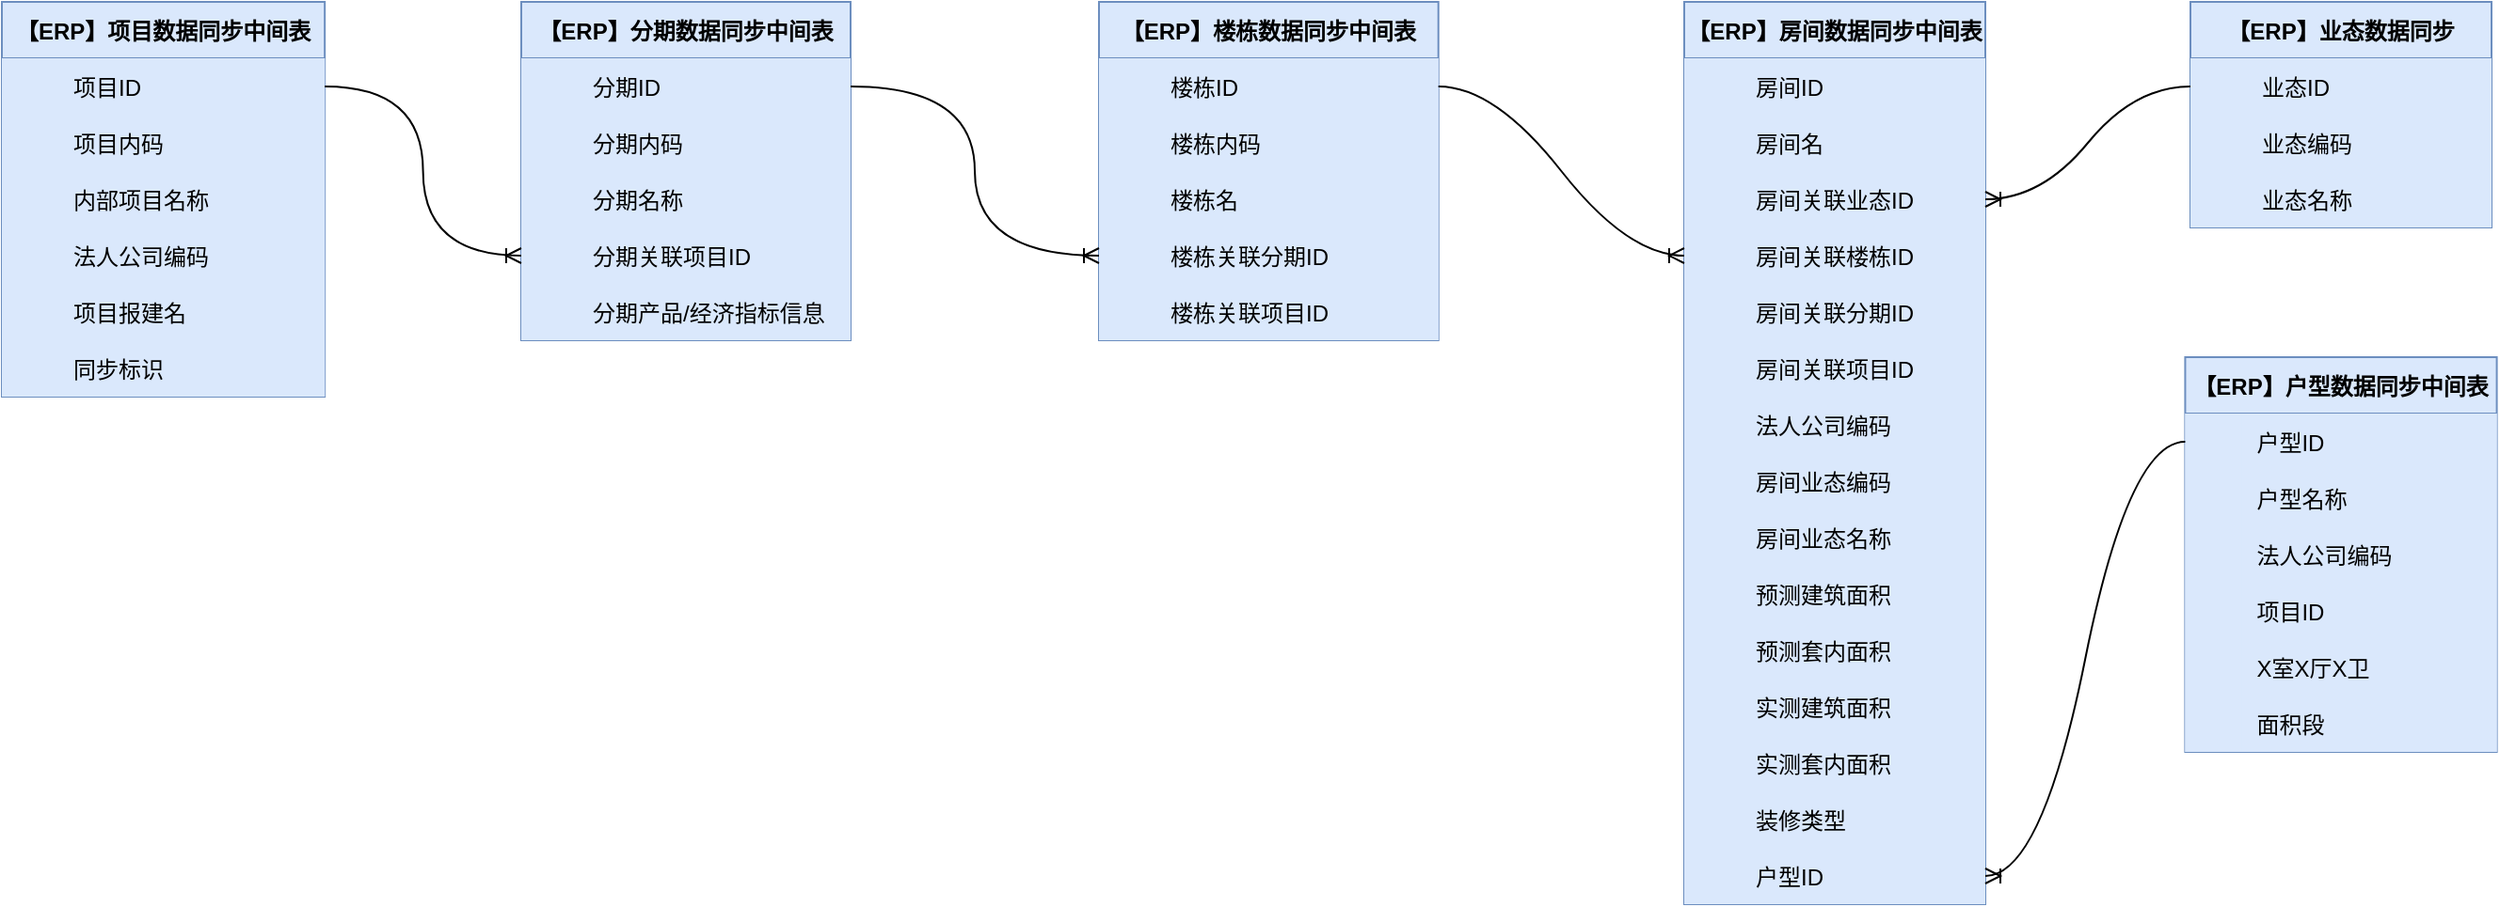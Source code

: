 <mxfile version="24.7.6">
  <diagram name="第 1 页" id="OdQdPhHy2Hf_hRAgfHRp">
    <mxGraphModel dx="1323" dy="300" grid="0" gridSize="10" guides="1" tooltips="1" connect="1" arrows="1" fold="1" page="0" pageScale="1" pageWidth="827" pageHeight="1169" math="0" shadow="0">
      <root>
        <mxCell id="0" />
        <mxCell id="1" parent="0" />
        <mxCell id="aesqJSntFiqOSr08x3zS-127" value="【ERP】业态数据同步" style="shape=table;startSize=30;container=1;collapsible=1;childLayout=tableLayout;fixedRows=1;rowLines=0;fontStyle=1;align=center;resizeLast=1;fillColor=#dae8fc;strokeColor=#6c8ebf;" vertex="1" parent="1">
          <mxGeometry x="1822" y="516" width="160" height="120" as="geometry" />
        </mxCell>
        <mxCell id="aesqJSntFiqOSr08x3zS-128" value="" style="shape=tableRow;horizontal=0;startSize=0;swimlaneHead=0;swimlaneBody=0;fillColor=#dae8fc;collapsible=0;dropTarget=0;points=[[0,0.5],[1,0.5]];portConstraint=eastwest;strokeColor=#6c8ebf;top=0;left=0;right=0;bottom=0;" vertex="1" parent="aesqJSntFiqOSr08x3zS-127">
          <mxGeometry y="30" width="160" height="30" as="geometry" />
        </mxCell>
        <mxCell id="aesqJSntFiqOSr08x3zS-129" value="" style="shape=partialRectangle;overflow=hidden;connectable=0;fillColor=#dae8fc;strokeColor=#6c8ebf;top=0;left=0;bottom=0;right=0;" vertex="1" parent="aesqJSntFiqOSr08x3zS-128">
          <mxGeometry width="30" height="30" as="geometry">
            <mxRectangle width="30" height="30" as="alternateBounds" />
          </mxGeometry>
        </mxCell>
        <mxCell id="aesqJSntFiqOSr08x3zS-130" value="业态ID" style="shape=partialRectangle;overflow=hidden;connectable=0;fillColor=#dae8fc;align=left;strokeColor=#6c8ebf;top=0;left=0;bottom=0;right=0;spacingLeft=6;" vertex="1" parent="aesqJSntFiqOSr08x3zS-128">
          <mxGeometry x="30" width="130" height="30" as="geometry">
            <mxRectangle width="130" height="30" as="alternateBounds" />
          </mxGeometry>
        </mxCell>
        <mxCell id="aesqJSntFiqOSr08x3zS-131" value="" style="shape=tableRow;horizontal=0;startSize=0;swimlaneHead=0;swimlaneBody=0;fillColor=#dae8fc;collapsible=0;dropTarget=0;points=[[0,0.5],[1,0.5]];portConstraint=eastwest;strokeColor=#6c8ebf;top=0;left=0;right=0;bottom=0;" vertex="1" parent="aesqJSntFiqOSr08x3zS-127">
          <mxGeometry y="60" width="160" height="30" as="geometry" />
        </mxCell>
        <mxCell id="aesqJSntFiqOSr08x3zS-132" value="" style="shape=partialRectangle;overflow=hidden;connectable=0;fillColor=#dae8fc;strokeColor=#6c8ebf;top=0;left=0;bottom=0;right=0;" vertex="1" parent="aesqJSntFiqOSr08x3zS-131">
          <mxGeometry width="30" height="30" as="geometry">
            <mxRectangle width="30" height="30" as="alternateBounds" />
          </mxGeometry>
        </mxCell>
        <mxCell id="aesqJSntFiqOSr08x3zS-133" value="业态编码" style="shape=partialRectangle;overflow=hidden;connectable=0;fillColor=#dae8fc;align=left;strokeColor=#6c8ebf;top=0;left=0;bottom=0;right=0;spacingLeft=6;" vertex="1" parent="aesqJSntFiqOSr08x3zS-131">
          <mxGeometry x="30" width="130" height="30" as="geometry">
            <mxRectangle width="130" height="30" as="alternateBounds" />
          </mxGeometry>
        </mxCell>
        <mxCell id="aesqJSntFiqOSr08x3zS-134" value="" style="shape=tableRow;horizontal=0;startSize=0;swimlaneHead=0;swimlaneBody=0;fillColor=#dae8fc;collapsible=0;dropTarget=0;points=[[0,0.5],[1,0.5]];portConstraint=eastwest;strokeColor=#6c8ebf;top=0;left=0;right=0;bottom=0;" vertex="1" parent="aesqJSntFiqOSr08x3zS-127">
          <mxGeometry y="90" width="160" height="30" as="geometry" />
        </mxCell>
        <mxCell id="aesqJSntFiqOSr08x3zS-135" value="" style="shape=partialRectangle;overflow=hidden;connectable=0;fillColor=#dae8fc;strokeColor=#6c8ebf;top=0;left=0;bottom=0;right=0;" vertex="1" parent="aesqJSntFiqOSr08x3zS-134">
          <mxGeometry width="30" height="30" as="geometry">
            <mxRectangle width="30" height="30" as="alternateBounds" />
          </mxGeometry>
        </mxCell>
        <mxCell id="aesqJSntFiqOSr08x3zS-136" value="业态名称" style="shape=partialRectangle;overflow=hidden;connectable=0;fillColor=#dae8fc;align=left;strokeColor=#6c8ebf;top=0;left=0;bottom=0;right=0;spacingLeft=6;" vertex="1" parent="aesqJSntFiqOSr08x3zS-134">
          <mxGeometry x="30" width="130" height="30" as="geometry">
            <mxRectangle width="130" height="30" as="alternateBounds" />
          </mxGeometry>
        </mxCell>
        <mxCell id="aesqJSntFiqOSr08x3zS-137" value="【ERP】户型数据同步中间表" style="shape=table;startSize=30;container=1;collapsible=1;childLayout=tableLayout;fixedRows=1;rowLines=0;fontStyle=1;align=center;resizeLast=1;fillColor=#dae8fc;strokeColor=#6c8ebf;" vertex="1" parent="1">
          <mxGeometry x="1819.21" y="705" width="165.583" height="210" as="geometry" />
        </mxCell>
        <mxCell id="aesqJSntFiqOSr08x3zS-138" value="" style="shape=tableRow;horizontal=0;startSize=0;swimlaneHead=0;swimlaneBody=0;fillColor=#dae8fc;collapsible=0;dropTarget=0;points=[[0,0.5],[1,0.5]];portConstraint=eastwest;strokeColor=#6c8ebf;top=0;left=0;right=0;bottom=0;" vertex="1" parent="aesqJSntFiqOSr08x3zS-137">
          <mxGeometry y="30" width="165.583" height="30" as="geometry" />
        </mxCell>
        <mxCell id="aesqJSntFiqOSr08x3zS-139" value="" style="shape=partialRectangle;overflow=hidden;connectable=0;fillColor=#dae8fc;strokeColor=#6c8ebf;top=0;left=0;bottom=0;right=0;" vertex="1" parent="aesqJSntFiqOSr08x3zS-138">
          <mxGeometry width="30" height="30" as="geometry">
            <mxRectangle width="30" height="30" as="alternateBounds" />
          </mxGeometry>
        </mxCell>
        <mxCell id="aesqJSntFiqOSr08x3zS-140" value="户型ID" style="shape=partialRectangle;overflow=hidden;connectable=0;fillColor=#dae8fc;align=left;strokeColor=#6c8ebf;top=0;left=0;bottom=0;right=0;spacingLeft=6;" vertex="1" parent="aesqJSntFiqOSr08x3zS-138">
          <mxGeometry x="30" width="135.583" height="30" as="geometry">
            <mxRectangle width="135.583" height="30" as="alternateBounds" />
          </mxGeometry>
        </mxCell>
        <mxCell id="aesqJSntFiqOSr08x3zS-141" value="" style="shape=tableRow;horizontal=0;startSize=0;swimlaneHead=0;swimlaneBody=0;fillColor=#dae8fc;collapsible=0;dropTarget=0;points=[[0,0.5],[1,0.5]];portConstraint=eastwest;strokeColor=#6c8ebf;top=0;left=0;right=0;bottom=0;" vertex="1" parent="aesqJSntFiqOSr08x3zS-137">
          <mxGeometry y="60" width="165.583" height="30" as="geometry" />
        </mxCell>
        <mxCell id="aesqJSntFiqOSr08x3zS-142" value="" style="shape=partialRectangle;overflow=hidden;connectable=0;fillColor=#dae8fc;strokeColor=#6c8ebf;top=0;left=0;bottom=0;right=0;" vertex="1" parent="aesqJSntFiqOSr08x3zS-141">
          <mxGeometry width="30" height="30" as="geometry">
            <mxRectangle width="30" height="30" as="alternateBounds" />
          </mxGeometry>
        </mxCell>
        <mxCell id="aesqJSntFiqOSr08x3zS-143" value="户型名称" style="shape=partialRectangle;overflow=hidden;connectable=0;fillColor=#dae8fc;align=left;strokeColor=#6c8ebf;top=0;left=0;bottom=0;right=0;spacingLeft=6;" vertex="1" parent="aesqJSntFiqOSr08x3zS-141">
          <mxGeometry x="30" width="135.583" height="30" as="geometry">
            <mxRectangle width="135.583" height="30" as="alternateBounds" />
          </mxGeometry>
        </mxCell>
        <mxCell id="aesqJSntFiqOSr08x3zS-144" value="" style="shape=tableRow;horizontal=0;startSize=0;swimlaneHead=0;swimlaneBody=0;fillColor=#dae8fc;collapsible=0;dropTarget=0;points=[[0,0.5],[1,0.5]];portConstraint=eastwest;strokeColor=#6c8ebf;top=0;left=0;right=0;bottom=0;" vertex="1" parent="aesqJSntFiqOSr08x3zS-137">
          <mxGeometry y="90" width="165.583" height="30" as="geometry" />
        </mxCell>
        <mxCell id="aesqJSntFiqOSr08x3zS-145" value="" style="shape=partialRectangle;overflow=hidden;connectable=0;fillColor=#dae8fc;strokeColor=#6c8ebf;top=0;left=0;bottom=0;right=0;" vertex="1" parent="aesqJSntFiqOSr08x3zS-144">
          <mxGeometry width="30" height="30" as="geometry">
            <mxRectangle width="30" height="30" as="alternateBounds" />
          </mxGeometry>
        </mxCell>
        <mxCell id="aesqJSntFiqOSr08x3zS-146" value="法人公司编码" style="shape=partialRectangle;overflow=hidden;connectable=0;fillColor=#dae8fc;align=left;strokeColor=#6c8ebf;top=0;left=0;bottom=0;right=0;spacingLeft=6;" vertex="1" parent="aesqJSntFiqOSr08x3zS-144">
          <mxGeometry x="30" width="135.583" height="30" as="geometry">
            <mxRectangle width="135.583" height="30" as="alternateBounds" />
          </mxGeometry>
        </mxCell>
        <mxCell id="aesqJSntFiqOSr08x3zS-147" value="" style="shape=tableRow;horizontal=0;startSize=0;swimlaneHead=0;swimlaneBody=0;fillColor=#dae8fc;collapsible=0;dropTarget=0;points=[[0,0.5],[1,0.5]];portConstraint=eastwest;strokeColor=#6c8ebf;top=0;left=0;right=0;bottom=0;" vertex="1" parent="aesqJSntFiqOSr08x3zS-137">
          <mxGeometry y="120" width="165.583" height="30" as="geometry" />
        </mxCell>
        <mxCell id="aesqJSntFiqOSr08x3zS-148" value="" style="shape=partialRectangle;overflow=hidden;connectable=0;fillColor=#dae8fc;strokeColor=#6c8ebf;top=0;left=0;bottom=0;right=0;" vertex="1" parent="aesqJSntFiqOSr08x3zS-147">
          <mxGeometry width="30" height="30" as="geometry">
            <mxRectangle width="30" height="30" as="alternateBounds" />
          </mxGeometry>
        </mxCell>
        <mxCell id="aesqJSntFiqOSr08x3zS-149" value="项目ID" style="shape=partialRectangle;overflow=hidden;connectable=0;fillColor=#dae8fc;align=left;strokeColor=#6c8ebf;top=0;left=0;bottom=0;right=0;spacingLeft=6;" vertex="1" parent="aesqJSntFiqOSr08x3zS-147">
          <mxGeometry x="30" width="135.583" height="30" as="geometry">
            <mxRectangle width="135.583" height="30" as="alternateBounds" />
          </mxGeometry>
        </mxCell>
        <mxCell id="aesqJSntFiqOSr08x3zS-150" value="" style="shape=tableRow;horizontal=0;startSize=0;swimlaneHead=0;swimlaneBody=0;fillColor=#dae8fc;collapsible=0;dropTarget=0;points=[[0,0.5],[1,0.5]];portConstraint=eastwest;strokeColor=#6c8ebf;top=0;left=0;right=0;bottom=0;" vertex="1" parent="aesqJSntFiqOSr08x3zS-137">
          <mxGeometry y="150" width="165.583" height="30" as="geometry" />
        </mxCell>
        <mxCell id="aesqJSntFiqOSr08x3zS-151" value="" style="shape=partialRectangle;overflow=hidden;connectable=0;fillColor=#dae8fc;strokeColor=#6c8ebf;top=0;left=0;bottom=0;right=0;" vertex="1" parent="aesqJSntFiqOSr08x3zS-150">
          <mxGeometry width="30" height="30" as="geometry">
            <mxRectangle width="30" height="30" as="alternateBounds" />
          </mxGeometry>
        </mxCell>
        <mxCell id="aesqJSntFiqOSr08x3zS-152" value="X室X厅X卫" style="shape=partialRectangle;overflow=hidden;connectable=0;fillColor=#dae8fc;align=left;strokeColor=#6c8ebf;top=0;left=0;bottom=0;right=0;spacingLeft=6;" vertex="1" parent="aesqJSntFiqOSr08x3zS-150">
          <mxGeometry x="30" width="135.583" height="30" as="geometry">
            <mxRectangle width="135.583" height="30" as="alternateBounds" />
          </mxGeometry>
        </mxCell>
        <mxCell id="aesqJSntFiqOSr08x3zS-153" value="" style="shape=tableRow;horizontal=0;startSize=0;swimlaneHead=0;swimlaneBody=0;fillColor=#dae8fc;collapsible=0;dropTarget=0;points=[[0,0.5],[1,0.5]];portConstraint=eastwest;strokeColor=#6c8ebf;top=0;left=0;right=0;bottom=0;" vertex="1" parent="aesqJSntFiqOSr08x3zS-137">
          <mxGeometry y="180" width="165.583" height="30" as="geometry" />
        </mxCell>
        <mxCell id="aesqJSntFiqOSr08x3zS-154" value="" style="shape=partialRectangle;overflow=hidden;connectable=0;fillColor=#dae8fc;strokeColor=#6c8ebf;top=0;left=0;bottom=0;right=0;" vertex="1" parent="aesqJSntFiqOSr08x3zS-153">
          <mxGeometry width="30" height="30" as="geometry">
            <mxRectangle width="30" height="30" as="alternateBounds" />
          </mxGeometry>
        </mxCell>
        <mxCell id="aesqJSntFiqOSr08x3zS-155" value="面积段" style="shape=partialRectangle;overflow=hidden;connectable=0;fillColor=#dae8fc;align=left;strokeColor=#6c8ebf;top=0;left=0;bottom=0;right=0;spacingLeft=6;" vertex="1" parent="aesqJSntFiqOSr08x3zS-153">
          <mxGeometry x="30" width="135.583" height="30" as="geometry">
            <mxRectangle width="135.583" height="30" as="alternateBounds" />
          </mxGeometry>
        </mxCell>
        <mxCell id="aesqJSntFiqOSr08x3zS-156" value="【ERP】项目数据同步中间表" style="shape=table;startSize=30;container=1;collapsible=1;childLayout=tableLayout;fixedRows=1;rowLines=0;fontStyle=1;align=center;resizeLast=1;fillColor=#dae8fc;strokeColor=#6c8ebf;" vertex="1" parent="1">
          <mxGeometry x="659" y="516" width="171.583" height="210" as="geometry" />
        </mxCell>
        <mxCell id="aesqJSntFiqOSr08x3zS-157" value="" style="shape=tableRow;horizontal=0;startSize=0;swimlaneHead=0;swimlaneBody=0;fillColor=#dae8fc;collapsible=0;dropTarget=0;points=[[0,0.5],[1,0.5]];portConstraint=eastwest;strokeColor=#6c8ebf;top=0;left=0;right=0;bottom=0;" vertex="1" parent="aesqJSntFiqOSr08x3zS-156">
          <mxGeometry y="30" width="171.583" height="30" as="geometry" />
        </mxCell>
        <mxCell id="aesqJSntFiqOSr08x3zS-158" value="" style="shape=partialRectangle;overflow=hidden;connectable=0;fillColor=#dae8fc;strokeColor=#6c8ebf;top=0;left=0;bottom=0;right=0;" vertex="1" parent="aesqJSntFiqOSr08x3zS-157">
          <mxGeometry width="30" height="30" as="geometry">
            <mxRectangle width="30" height="30" as="alternateBounds" />
          </mxGeometry>
        </mxCell>
        <mxCell id="aesqJSntFiqOSr08x3zS-159" value="项目ID" style="shape=partialRectangle;overflow=hidden;connectable=0;fillColor=#dae8fc;align=left;strokeColor=#6c8ebf;top=0;left=0;bottom=0;right=0;spacingLeft=6;" vertex="1" parent="aesqJSntFiqOSr08x3zS-157">
          <mxGeometry x="30" width="141.583" height="30" as="geometry">
            <mxRectangle width="141.583" height="30" as="alternateBounds" />
          </mxGeometry>
        </mxCell>
        <mxCell id="aesqJSntFiqOSr08x3zS-160" value="" style="shape=tableRow;horizontal=0;startSize=0;swimlaneHead=0;swimlaneBody=0;fillColor=#dae8fc;collapsible=0;dropTarget=0;points=[[0,0.5],[1,0.5]];portConstraint=eastwest;strokeColor=#6c8ebf;top=0;left=0;right=0;bottom=0;" vertex="1" parent="aesqJSntFiqOSr08x3zS-156">
          <mxGeometry y="60" width="171.583" height="30" as="geometry" />
        </mxCell>
        <mxCell id="aesqJSntFiqOSr08x3zS-161" value="" style="shape=partialRectangle;overflow=hidden;connectable=0;fillColor=#dae8fc;strokeColor=#6c8ebf;top=0;left=0;bottom=0;right=0;" vertex="1" parent="aesqJSntFiqOSr08x3zS-160">
          <mxGeometry width="30" height="30" as="geometry">
            <mxRectangle width="30" height="30" as="alternateBounds" />
          </mxGeometry>
        </mxCell>
        <mxCell id="aesqJSntFiqOSr08x3zS-162" value="项目内码" style="shape=partialRectangle;overflow=hidden;connectable=0;fillColor=#dae8fc;align=left;strokeColor=#6c8ebf;top=0;left=0;bottom=0;right=0;spacingLeft=6;" vertex="1" parent="aesqJSntFiqOSr08x3zS-160">
          <mxGeometry x="30" width="141.583" height="30" as="geometry">
            <mxRectangle width="141.583" height="30" as="alternateBounds" />
          </mxGeometry>
        </mxCell>
        <mxCell id="aesqJSntFiqOSr08x3zS-163" value="" style="shape=tableRow;horizontal=0;startSize=0;swimlaneHead=0;swimlaneBody=0;fillColor=#dae8fc;collapsible=0;dropTarget=0;points=[[0,0.5],[1,0.5]];portConstraint=eastwest;strokeColor=#6c8ebf;top=0;left=0;right=0;bottom=0;" vertex="1" parent="aesqJSntFiqOSr08x3zS-156">
          <mxGeometry y="90" width="171.583" height="30" as="geometry" />
        </mxCell>
        <mxCell id="aesqJSntFiqOSr08x3zS-164" value="" style="shape=partialRectangle;overflow=hidden;connectable=0;fillColor=#dae8fc;strokeColor=#6c8ebf;top=0;left=0;bottom=0;right=0;" vertex="1" parent="aesqJSntFiqOSr08x3zS-163">
          <mxGeometry width="30" height="30" as="geometry">
            <mxRectangle width="30" height="30" as="alternateBounds" />
          </mxGeometry>
        </mxCell>
        <mxCell id="aesqJSntFiqOSr08x3zS-165" value="内部项目名称" style="shape=partialRectangle;overflow=hidden;connectable=0;fillColor=#dae8fc;align=left;strokeColor=#6c8ebf;top=0;left=0;bottom=0;right=0;spacingLeft=6;" vertex="1" parent="aesqJSntFiqOSr08x3zS-163">
          <mxGeometry x="30" width="141.583" height="30" as="geometry">
            <mxRectangle width="141.583" height="30" as="alternateBounds" />
          </mxGeometry>
        </mxCell>
        <mxCell id="aesqJSntFiqOSr08x3zS-166" value="" style="shape=tableRow;horizontal=0;startSize=0;swimlaneHead=0;swimlaneBody=0;fillColor=#dae8fc;collapsible=0;dropTarget=0;points=[[0,0.5],[1,0.5]];portConstraint=eastwest;strokeColor=#6c8ebf;top=0;left=0;right=0;bottom=0;" vertex="1" parent="aesqJSntFiqOSr08x3zS-156">
          <mxGeometry y="120" width="171.583" height="30" as="geometry" />
        </mxCell>
        <mxCell id="aesqJSntFiqOSr08x3zS-167" value="" style="shape=partialRectangle;overflow=hidden;connectable=0;fillColor=#dae8fc;strokeColor=#6c8ebf;top=0;left=0;bottom=0;right=0;" vertex="1" parent="aesqJSntFiqOSr08x3zS-166">
          <mxGeometry width="30" height="30" as="geometry">
            <mxRectangle width="30" height="30" as="alternateBounds" />
          </mxGeometry>
        </mxCell>
        <mxCell id="aesqJSntFiqOSr08x3zS-168" value="法人公司编码" style="shape=partialRectangle;overflow=hidden;connectable=0;fillColor=#dae8fc;align=left;strokeColor=#6c8ebf;top=0;left=0;bottom=0;right=0;spacingLeft=6;" vertex="1" parent="aesqJSntFiqOSr08x3zS-166">
          <mxGeometry x="30" width="141.583" height="30" as="geometry">
            <mxRectangle width="141.583" height="30" as="alternateBounds" />
          </mxGeometry>
        </mxCell>
        <mxCell id="aesqJSntFiqOSr08x3zS-169" value="" style="shape=tableRow;horizontal=0;startSize=0;swimlaneHead=0;swimlaneBody=0;fillColor=#dae8fc;collapsible=0;dropTarget=0;points=[[0,0.5],[1,0.5]];portConstraint=eastwest;strokeColor=#6c8ebf;top=0;left=0;right=0;bottom=0;" vertex="1" parent="aesqJSntFiqOSr08x3zS-156">
          <mxGeometry y="150" width="171.583" height="30" as="geometry" />
        </mxCell>
        <mxCell id="aesqJSntFiqOSr08x3zS-170" value="" style="shape=partialRectangle;overflow=hidden;connectable=0;fillColor=#dae8fc;strokeColor=#6c8ebf;top=0;left=0;bottom=0;right=0;" vertex="1" parent="aesqJSntFiqOSr08x3zS-169">
          <mxGeometry width="30" height="30" as="geometry">
            <mxRectangle width="30" height="30" as="alternateBounds" />
          </mxGeometry>
        </mxCell>
        <mxCell id="aesqJSntFiqOSr08x3zS-171" value="项目报建名" style="shape=partialRectangle;overflow=hidden;connectable=0;fillColor=#dae8fc;align=left;strokeColor=#6c8ebf;top=0;left=0;bottom=0;right=0;spacingLeft=6;" vertex="1" parent="aesqJSntFiqOSr08x3zS-169">
          <mxGeometry x="30" width="141.583" height="30" as="geometry">
            <mxRectangle width="141.583" height="30" as="alternateBounds" />
          </mxGeometry>
        </mxCell>
        <mxCell id="aesqJSntFiqOSr08x3zS-172" value="" style="shape=tableRow;horizontal=0;startSize=0;swimlaneHead=0;swimlaneBody=0;fillColor=#dae8fc;collapsible=0;dropTarget=0;points=[[0,0.5],[1,0.5]];portConstraint=eastwest;strokeColor=#6c8ebf;top=0;left=0;right=0;bottom=0;" vertex="1" parent="aesqJSntFiqOSr08x3zS-156">
          <mxGeometry y="180" width="171.583" height="30" as="geometry" />
        </mxCell>
        <mxCell id="aesqJSntFiqOSr08x3zS-173" value="" style="shape=partialRectangle;overflow=hidden;connectable=0;fillColor=#dae8fc;strokeColor=#6c8ebf;top=0;left=0;bottom=0;right=0;" vertex="1" parent="aesqJSntFiqOSr08x3zS-172">
          <mxGeometry width="30" height="30" as="geometry">
            <mxRectangle width="30" height="30" as="alternateBounds" />
          </mxGeometry>
        </mxCell>
        <mxCell id="aesqJSntFiqOSr08x3zS-174" value="同步标识" style="shape=partialRectangle;overflow=hidden;connectable=0;fillColor=#dae8fc;align=left;strokeColor=#6c8ebf;top=0;left=0;bottom=0;right=0;spacingLeft=6;" vertex="1" parent="aesqJSntFiqOSr08x3zS-172">
          <mxGeometry x="30" width="141.583" height="30" as="geometry">
            <mxRectangle width="141.583" height="30" as="alternateBounds" />
          </mxGeometry>
        </mxCell>
        <mxCell id="aesqJSntFiqOSr08x3zS-175" value="【ERP】分期数据同步中间表" style="shape=table;startSize=30;container=1;collapsible=1;childLayout=tableLayout;fixedRows=1;rowLines=0;fontStyle=1;align=center;resizeLast=1;fillColor=#dae8fc;strokeColor=#6c8ebf;" vertex="1" parent="1">
          <mxGeometry x="935" y="516" width="175" height="180" as="geometry" />
        </mxCell>
        <mxCell id="aesqJSntFiqOSr08x3zS-176" value="" style="shape=tableRow;horizontal=0;startSize=0;swimlaneHead=0;swimlaneBody=0;fillColor=#dae8fc;collapsible=0;dropTarget=0;points=[[0,0.5],[1,0.5]];portConstraint=eastwest;strokeColor=#6c8ebf;top=0;left=0;right=0;bottom=0;" vertex="1" parent="aesqJSntFiqOSr08x3zS-175">
          <mxGeometry y="30" width="175" height="30" as="geometry" />
        </mxCell>
        <mxCell id="aesqJSntFiqOSr08x3zS-177" value="" style="shape=partialRectangle;overflow=hidden;connectable=0;fillColor=#dae8fc;strokeColor=#6c8ebf;top=0;left=0;bottom=0;right=0;" vertex="1" parent="aesqJSntFiqOSr08x3zS-176">
          <mxGeometry width="30" height="30" as="geometry">
            <mxRectangle width="30" height="30" as="alternateBounds" />
          </mxGeometry>
        </mxCell>
        <mxCell id="aesqJSntFiqOSr08x3zS-178" value="分期ID" style="shape=partialRectangle;overflow=hidden;connectable=0;fillColor=#dae8fc;align=left;strokeColor=#6c8ebf;top=0;left=0;bottom=0;right=0;spacingLeft=6;" vertex="1" parent="aesqJSntFiqOSr08x3zS-176">
          <mxGeometry x="30" width="145" height="30" as="geometry">
            <mxRectangle width="145" height="30" as="alternateBounds" />
          </mxGeometry>
        </mxCell>
        <mxCell id="aesqJSntFiqOSr08x3zS-179" value="" style="shape=tableRow;horizontal=0;startSize=0;swimlaneHead=0;swimlaneBody=0;fillColor=#dae8fc;collapsible=0;dropTarget=0;points=[[0,0.5],[1,0.5]];portConstraint=eastwest;strokeColor=#6c8ebf;top=0;left=0;right=0;bottom=0;" vertex="1" parent="aesqJSntFiqOSr08x3zS-175">
          <mxGeometry y="60" width="175" height="30" as="geometry" />
        </mxCell>
        <mxCell id="aesqJSntFiqOSr08x3zS-180" value="" style="shape=partialRectangle;overflow=hidden;connectable=0;fillColor=#dae8fc;strokeColor=#6c8ebf;top=0;left=0;bottom=0;right=0;" vertex="1" parent="aesqJSntFiqOSr08x3zS-179">
          <mxGeometry width="30" height="30" as="geometry">
            <mxRectangle width="30" height="30" as="alternateBounds" />
          </mxGeometry>
        </mxCell>
        <mxCell id="aesqJSntFiqOSr08x3zS-181" value="分期内码" style="shape=partialRectangle;overflow=hidden;connectable=0;fillColor=#dae8fc;align=left;strokeColor=#6c8ebf;top=0;left=0;bottom=0;right=0;spacingLeft=6;" vertex="1" parent="aesqJSntFiqOSr08x3zS-179">
          <mxGeometry x="30" width="145" height="30" as="geometry">
            <mxRectangle width="145" height="30" as="alternateBounds" />
          </mxGeometry>
        </mxCell>
        <mxCell id="aesqJSntFiqOSr08x3zS-182" value="" style="shape=tableRow;horizontal=0;startSize=0;swimlaneHead=0;swimlaneBody=0;fillColor=#dae8fc;collapsible=0;dropTarget=0;points=[[0,0.5],[1,0.5]];portConstraint=eastwest;strokeColor=#6c8ebf;top=0;left=0;right=0;bottom=0;" vertex="1" parent="aesqJSntFiqOSr08x3zS-175">
          <mxGeometry y="90" width="175" height="30" as="geometry" />
        </mxCell>
        <mxCell id="aesqJSntFiqOSr08x3zS-183" value="" style="shape=partialRectangle;overflow=hidden;connectable=0;fillColor=#dae8fc;strokeColor=#6c8ebf;top=0;left=0;bottom=0;right=0;" vertex="1" parent="aesqJSntFiqOSr08x3zS-182">
          <mxGeometry width="30" height="30" as="geometry">
            <mxRectangle width="30" height="30" as="alternateBounds" />
          </mxGeometry>
        </mxCell>
        <mxCell id="aesqJSntFiqOSr08x3zS-184" value="分期名称" style="shape=partialRectangle;overflow=hidden;connectable=0;fillColor=#dae8fc;align=left;strokeColor=#6c8ebf;top=0;left=0;bottom=0;right=0;spacingLeft=6;" vertex="1" parent="aesqJSntFiqOSr08x3zS-182">
          <mxGeometry x="30" width="145" height="30" as="geometry">
            <mxRectangle width="145" height="30" as="alternateBounds" />
          </mxGeometry>
        </mxCell>
        <mxCell id="aesqJSntFiqOSr08x3zS-185" value="" style="shape=tableRow;horizontal=0;startSize=0;swimlaneHead=0;swimlaneBody=0;fillColor=#dae8fc;collapsible=0;dropTarget=0;points=[[0,0.5],[1,0.5]];portConstraint=eastwest;strokeColor=#6c8ebf;top=0;left=0;right=0;bottom=0;" vertex="1" parent="aesqJSntFiqOSr08x3zS-175">
          <mxGeometry y="120" width="175" height="30" as="geometry" />
        </mxCell>
        <mxCell id="aesqJSntFiqOSr08x3zS-186" value="" style="shape=partialRectangle;overflow=hidden;connectable=0;fillColor=#dae8fc;strokeColor=#6c8ebf;top=0;left=0;bottom=0;right=0;" vertex="1" parent="aesqJSntFiqOSr08x3zS-185">
          <mxGeometry width="30" height="30" as="geometry">
            <mxRectangle width="30" height="30" as="alternateBounds" />
          </mxGeometry>
        </mxCell>
        <mxCell id="aesqJSntFiqOSr08x3zS-187" value="分期关联项目ID" style="shape=partialRectangle;overflow=hidden;connectable=0;fillColor=#dae8fc;align=left;strokeColor=#6c8ebf;top=0;left=0;bottom=0;right=0;spacingLeft=6;" vertex="1" parent="aesqJSntFiqOSr08x3zS-185">
          <mxGeometry x="30" width="145" height="30" as="geometry">
            <mxRectangle width="145" height="30" as="alternateBounds" />
          </mxGeometry>
        </mxCell>
        <mxCell id="aesqJSntFiqOSr08x3zS-188" value="" style="shape=tableRow;horizontal=0;startSize=0;swimlaneHead=0;swimlaneBody=0;fillColor=#dae8fc;collapsible=0;dropTarget=0;points=[[0,0.5],[1,0.5]];portConstraint=eastwest;strokeColor=#6c8ebf;top=0;left=0;right=0;bottom=0;" vertex="1" parent="aesqJSntFiqOSr08x3zS-175">
          <mxGeometry y="150" width="175" height="30" as="geometry" />
        </mxCell>
        <mxCell id="aesqJSntFiqOSr08x3zS-189" value="" style="shape=partialRectangle;overflow=hidden;connectable=0;fillColor=#dae8fc;strokeColor=#6c8ebf;top=0;left=0;bottom=0;right=0;" vertex="1" parent="aesqJSntFiqOSr08x3zS-188">
          <mxGeometry width="30" height="30" as="geometry">
            <mxRectangle width="30" height="30" as="alternateBounds" />
          </mxGeometry>
        </mxCell>
        <mxCell id="aesqJSntFiqOSr08x3zS-190" value="分期产品/经济指标信息" style="shape=partialRectangle;overflow=hidden;connectable=0;fillColor=#dae8fc;align=left;strokeColor=#6c8ebf;top=0;left=0;bottom=0;right=0;spacingLeft=6;" vertex="1" parent="aesqJSntFiqOSr08x3zS-188">
          <mxGeometry x="30" width="145" height="30" as="geometry">
            <mxRectangle width="145" height="30" as="alternateBounds" />
          </mxGeometry>
        </mxCell>
        <mxCell id="aesqJSntFiqOSr08x3zS-191" value="【ERP】楼栋数据同步中间表" style="shape=table;startSize=30;container=1;collapsible=1;childLayout=tableLayout;fixedRows=1;rowLines=0;fontStyle=1;align=center;resizeLast=1;fillColor=#dae8fc;strokeColor=#6c8ebf;" vertex="1" parent="1">
          <mxGeometry x="1242" y="516" width="180.361" height="180" as="geometry" />
        </mxCell>
        <mxCell id="aesqJSntFiqOSr08x3zS-192" value="" style="shape=tableRow;horizontal=0;startSize=0;swimlaneHead=0;swimlaneBody=0;fillColor=#dae8fc;collapsible=0;dropTarget=0;points=[[0,0.5],[1,0.5]];portConstraint=eastwest;strokeColor=#6c8ebf;top=0;left=0;right=0;bottom=0;" vertex="1" parent="aesqJSntFiqOSr08x3zS-191">
          <mxGeometry y="30" width="180.361" height="30" as="geometry" />
        </mxCell>
        <mxCell id="aesqJSntFiqOSr08x3zS-193" value="" style="shape=partialRectangle;overflow=hidden;connectable=0;fillColor=#dae8fc;strokeColor=#6c8ebf;top=0;left=0;bottom=0;right=0;" vertex="1" parent="aesqJSntFiqOSr08x3zS-192">
          <mxGeometry width="30" height="30" as="geometry">
            <mxRectangle width="30" height="30" as="alternateBounds" />
          </mxGeometry>
        </mxCell>
        <mxCell id="aesqJSntFiqOSr08x3zS-194" value="楼栋ID" style="shape=partialRectangle;overflow=hidden;connectable=0;fillColor=#dae8fc;align=left;strokeColor=#6c8ebf;top=0;left=0;bottom=0;right=0;spacingLeft=6;" vertex="1" parent="aesqJSntFiqOSr08x3zS-192">
          <mxGeometry x="30" width="150.361" height="30" as="geometry">
            <mxRectangle width="150.361" height="30" as="alternateBounds" />
          </mxGeometry>
        </mxCell>
        <mxCell id="aesqJSntFiqOSr08x3zS-195" value="" style="shape=tableRow;horizontal=0;startSize=0;swimlaneHead=0;swimlaneBody=0;fillColor=#dae8fc;collapsible=0;dropTarget=0;points=[[0,0.5],[1,0.5]];portConstraint=eastwest;strokeColor=#6c8ebf;top=0;left=0;right=0;bottom=0;" vertex="1" parent="aesqJSntFiqOSr08x3zS-191">
          <mxGeometry y="60" width="180.361" height="30" as="geometry" />
        </mxCell>
        <mxCell id="aesqJSntFiqOSr08x3zS-196" value="" style="shape=partialRectangle;overflow=hidden;connectable=0;fillColor=#dae8fc;strokeColor=#6c8ebf;top=0;left=0;bottom=0;right=0;" vertex="1" parent="aesqJSntFiqOSr08x3zS-195">
          <mxGeometry width="30" height="30" as="geometry">
            <mxRectangle width="30" height="30" as="alternateBounds" />
          </mxGeometry>
        </mxCell>
        <mxCell id="aesqJSntFiqOSr08x3zS-197" value="楼栋内码" style="shape=partialRectangle;overflow=hidden;connectable=0;fillColor=#dae8fc;align=left;strokeColor=#6c8ebf;top=0;left=0;bottom=0;right=0;spacingLeft=6;" vertex="1" parent="aesqJSntFiqOSr08x3zS-195">
          <mxGeometry x="30" width="150.361" height="30" as="geometry">
            <mxRectangle width="150.361" height="30" as="alternateBounds" />
          </mxGeometry>
        </mxCell>
        <mxCell id="aesqJSntFiqOSr08x3zS-198" value="" style="shape=tableRow;horizontal=0;startSize=0;swimlaneHead=0;swimlaneBody=0;fillColor=#dae8fc;collapsible=0;dropTarget=0;points=[[0,0.5],[1,0.5]];portConstraint=eastwest;strokeColor=#6c8ebf;top=0;left=0;right=0;bottom=0;" vertex="1" parent="aesqJSntFiqOSr08x3zS-191">
          <mxGeometry y="90" width="180.361" height="30" as="geometry" />
        </mxCell>
        <mxCell id="aesqJSntFiqOSr08x3zS-199" value="" style="shape=partialRectangle;overflow=hidden;connectable=0;fillColor=#dae8fc;strokeColor=#6c8ebf;top=0;left=0;bottom=0;right=0;" vertex="1" parent="aesqJSntFiqOSr08x3zS-198">
          <mxGeometry width="30" height="30" as="geometry">
            <mxRectangle width="30" height="30" as="alternateBounds" />
          </mxGeometry>
        </mxCell>
        <mxCell id="aesqJSntFiqOSr08x3zS-200" value="楼栋名" style="shape=partialRectangle;overflow=hidden;connectable=0;fillColor=#dae8fc;align=left;strokeColor=#6c8ebf;top=0;left=0;bottom=0;right=0;spacingLeft=6;" vertex="1" parent="aesqJSntFiqOSr08x3zS-198">
          <mxGeometry x="30" width="150.361" height="30" as="geometry">
            <mxRectangle width="150.361" height="30" as="alternateBounds" />
          </mxGeometry>
        </mxCell>
        <mxCell id="aesqJSntFiqOSr08x3zS-201" value="" style="shape=tableRow;horizontal=0;startSize=0;swimlaneHead=0;swimlaneBody=0;fillColor=#dae8fc;collapsible=0;dropTarget=0;points=[[0,0.5],[1,0.5]];portConstraint=eastwest;strokeColor=#6c8ebf;top=0;left=0;right=0;bottom=0;" vertex="1" parent="aesqJSntFiqOSr08x3zS-191">
          <mxGeometry y="120" width="180.361" height="30" as="geometry" />
        </mxCell>
        <mxCell id="aesqJSntFiqOSr08x3zS-202" value="" style="shape=partialRectangle;overflow=hidden;connectable=0;fillColor=#dae8fc;strokeColor=#6c8ebf;top=0;left=0;bottom=0;right=0;" vertex="1" parent="aesqJSntFiqOSr08x3zS-201">
          <mxGeometry width="30" height="30" as="geometry">
            <mxRectangle width="30" height="30" as="alternateBounds" />
          </mxGeometry>
        </mxCell>
        <mxCell id="aesqJSntFiqOSr08x3zS-203" value="楼栋关联分期ID" style="shape=partialRectangle;overflow=hidden;connectable=0;fillColor=#dae8fc;align=left;strokeColor=#6c8ebf;top=0;left=0;bottom=0;right=0;spacingLeft=6;" vertex="1" parent="aesqJSntFiqOSr08x3zS-201">
          <mxGeometry x="30" width="150.361" height="30" as="geometry">
            <mxRectangle width="150.361" height="30" as="alternateBounds" />
          </mxGeometry>
        </mxCell>
        <mxCell id="aesqJSntFiqOSr08x3zS-204" value="" style="shape=tableRow;horizontal=0;startSize=0;swimlaneHead=0;swimlaneBody=0;fillColor=#dae8fc;collapsible=0;dropTarget=0;points=[[0,0.5],[1,0.5]];portConstraint=eastwest;strokeColor=#6c8ebf;top=0;left=0;right=0;bottom=0;" vertex="1" parent="aesqJSntFiqOSr08x3zS-191">
          <mxGeometry y="150" width="180.361" height="30" as="geometry" />
        </mxCell>
        <mxCell id="aesqJSntFiqOSr08x3zS-205" value="" style="shape=partialRectangle;overflow=hidden;connectable=0;fillColor=#dae8fc;strokeColor=#6c8ebf;top=0;left=0;bottom=0;right=0;" vertex="1" parent="aesqJSntFiqOSr08x3zS-204">
          <mxGeometry width="30" height="30" as="geometry">
            <mxRectangle width="30" height="30" as="alternateBounds" />
          </mxGeometry>
        </mxCell>
        <mxCell id="aesqJSntFiqOSr08x3zS-206" value="楼栋关联项目ID" style="shape=partialRectangle;overflow=hidden;connectable=0;fillColor=#dae8fc;align=left;strokeColor=#6c8ebf;top=0;left=0;bottom=0;right=0;spacingLeft=6;" vertex="1" parent="aesqJSntFiqOSr08x3zS-204">
          <mxGeometry x="30" width="150.361" height="30" as="geometry">
            <mxRectangle width="150.361" height="30" as="alternateBounds" />
          </mxGeometry>
        </mxCell>
        <mxCell id="aesqJSntFiqOSr08x3zS-207" value="【ERP】房间数据同步中间表" style="shape=table;startSize=30;container=1;collapsible=1;childLayout=tableLayout;fixedRows=1;rowLines=0;fontStyle=1;align=center;resizeLast=1;fillColor=#dae8fc;strokeColor=#6c8ebf;" vertex="1" parent="1">
          <mxGeometry x="1553" y="516" width="160" height="480" as="geometry" />
        </mxCell>
        <mxCell id="aesqJSntFiqOSr08x3zS-208" value="" style="shape=tableRow;horizontal=0;startSize=0;swimlaneHead=0;swimlaneBody=0;fillColor=#dae8fc;collapsible=0;dropTarget=0;points=[[0,0.5],[1,0.5]];portConstraint=eastwest;strokeColor=#6c8ebf;top=0;left=0;right=0;bottom=0;" vertex="1" parent="aesqJSntFiqOSr08x3zS-207">
          <mxGeometry y="30" width="160" height="30" as="geometry" />
        </mxCell>
        <mxCell id="aesqJSntFiqOSr08x3zS-209" value="" style="shape=partialRectangle;overflow=hidden;connectable=0;fillColor=#dae8fc;strokeColor=#6c8ebf;top=0;left=0;bottom=0;right=0;" vertex="1" parent="aesqJSntFiqOSr08x3zS-208">
          <mxGeometry width="30" height="30" as="geometry">
            <mxRectangle width="30" height="30" as="alternateBounds" />
          </mxGeometry>
        </mxCell>
        <mxCell id="aesqJSntFiqOSr08x3zS-210" value="房间ID" style="shape=partialRectangle;overflow=hidden;connectable=0;fillColor=#dae8fc;align=left;strokeColor=#6c8ebf;top=0;left=0;bottom=0;right=0;spacingLeft=6;" vertex="1" parent="aesqJSntFiqOSr08x3zS-208">
          <mxGeometry x="30" width="130" height="30" as="geometry">
            <mxRectangle width="130" height="30" as="alternateBounds" />
          </mxGeometry>
        </mxCell>
        <mxCell id="aesqJSntFiqOSr08x3zS-211" value="" style="shape=tableRow;horizontal=0;startSize=0;swimlaneHead=0;swimlaneBody=0;fillColor=#dae8fc;collapsible=0;dropTarget=0;points=[[0,0.5],[1,0.5]];portConstraint=eastwest;strokeColor=#6c8ebf;top=0;left=0;right=0;bottom=0;" vertex="1" parent="aesqJSntFiqOSr08x3zS-207">
          <mxGeometry y="60" width="160" height="30" as="geometry" />
        </mxCell>
        <mxCell id="aesqJSntFiqOSr08x3zS-212" value="" style="shape=partialRectangle;overflow=hidden;connectable=0;fillColor=#dae8fc;strokeColor=#6c8ebf;top=0;left=0;bottom=0;right=0;" vertex="1" parent="aesqJSntFiqOSr08x3zS-211">
          <mxGeometry width="30" height="30" as="geometry">
            <mxRectangle width="30" height="30" as="alternateBounds" />
          </mxGeometry>
        </mxCell>
        <mxCell id="aesqJSntFiqOSr08x3zS-213" value="房间名" style="shape=partialRectangle;overflow=hidden;connectable=0;fillColor=#dae8fc;align=left;strokeColor=#6c8ebf;top=0;left=0;bottom=0;right=0;spacingLeft=6;" vertex="1" parent="aesqJSntFiqOSr08x3zS-211">
          <mxGeometry x="30" width="130" height="30" as="geometry">
            <mxRectangle width="130" height="30" as="alternateBounds" />
          </mxGeometry>
        </mxCell>
        <mxCell id="aesqJSntFiqOSr08x3zS-214" value="" style="shape=tableRow;horizontal=0;startSize=0;swimlaneHead=0;swimlaneBody=0;fillColor=#dae8fc;collapsible=0;dropTarget=0;points=[[0,0.5],[1,0.5]];portConstraint=eastwest;strokeColor=#6c8ebf;top=0;left=0;right=0;bottom=0;" vertex="1" parent="aesqJSntFiqOSr08x3zS-207">
          <mxGeometry y="90" width="160" height="30" as="geometry" />
        </mxCell>
        <mxCell id="aesqJSntFiqOSr08x3zS-215" value="" style="shape=partialRectangle;overflow=hidden;connectable=0;fillColor=#dae8fc;strokeColor=#6c8ebf;top=0;left=0;bottom=0;right=0;" vertex="1" parent="aesqJSntFiqOSr08x3zS-214">
          <mxGeometry width="30" height="30" as="geometry">
            <mxRectangle width="30" height="30" as="alternateBounds" />
          </mxGeometry>
        </mxCell>
        <mxCell id="aesqJSntFiqOSr08x3zS-216" value="房间关联业态ID" style="shape=partialRectangle;overflow=hidden;connectable=0;fillColor=#dae8fc;align=left;strokeColor=#6c8ebf;top=0;left=0;bottom=0;right=0;spacingLeft=6;" vertex="1" parent="aesqJSntFiqOSr08x3zS-214">
          <mxGeometry x="30" width="130" height="30" as="geometry">
            <mxRectangle width="130" height="30" as="alternateBounds" />
          </mxGeometry>
        </mxCell>
        <mxCell id="aesqJSntFiqOSr08x3zS-217" value="" style="shape=tableRow;horizontal=0;startSize=0;swimlaneHead=0;swimlaneBody=0;fillColor=#dae8fc;collapsible=0;dropTarget=0;points=[[0,0.5],[1,0.5]];portConstraint=eastwest;strokeColor=#6c8ebf;top=0;left=0;right=0;bottom=0;" vertex="1" parent="aesqJSntFiqOSr08x3zS-207">
          <mxGeometry y="120" width="160" height="30" as="geometry" />
        </mxCell>
        <mxCell id="aesqJSntFiqOSr08x3zS-218" value="" style="shape=partialRectangle;overflow=hidden;connectable=0;fillColor=#dae8fc;strokeColor=#6c8ebf;top=0;left=0;bottom=0;right=0;" vertex="1" parent="aesqJSntFiqOSr08x3zS-217">
          <mxGeometry width="30" height="30" as="geometry">
            <mxRectangle width="30" height="30" as="alternateBounds" />
          </mxGeometry>
        </mxCell>
        <mxCell id="aesqJSntFiqOSr08x3zS-219" value="房间关联楼栋ID" style="shape=partialRectangle;overflow=hidden;connectable=0;fillColor=#dae8fc;align=left;strokeColor=#6c8ebf;top=0;left=0;bottom=0;right=0;spacingLeft=6;" vertex="1" parent="aesqJSntFiqOSr08x3zS-217">
          <mxGeometry x="30" width="130" height="30" as="geometry">
            <mxRectangle width="130" height="30" as="alternateBounds" />
          </mxGeometry>
        </mxCell>
        <mxCell id="aesqJSntFiqOSr08x3zS-220" value="" style="shape=tableRow;horizontal=0;startSize=0;swimlaneHead=0;swimlaneBody=0;fillColor=#dae8fc;collapsible=0;dropTarget=0;points=[[0,0.5],[1,0.5]];portConstraint=eastwest;strokeColor=#6c8ebf;top=0;left=0;right=0;bottom=0;" vertex="1" parent="aesqJSntFiqOSr08x3zS-207">
          <mxGeometry y="150" width="160" height="30" as="geometry" />
        </mxCell>
        <mxCell id="aesqJSntFiqOSr08x3zS-221" value="" style="shape=partialRectangle;overflow=hidden;connectable=0;fillColor=#dae8fc;strokeColor=#6c8ebf;top=0;left=0;bottom=0;right=0;" vertex="1" parent="aesqJSntFiqOSr08x3zS-220">
          <mxGeometry width="30" height="30" as="geometry">
            <mxRectangle width="30" height="30" as="alternateBounds" />
          </mxGeometry>
        </mxCell>
        <mxCell id="aesqJSntFiqOSr08x3zS-222" value="房间关联分期ID" style="shape=partialRectangle;overflow=hidden;connectable=0;fillColor=#dae8fc;align=left;strokeColor=#6c8ebf;top=0;left=0;bottom=0;right=0;spacingLeft=6;" vertex="1" parent="aesqJSntFiqOSr08x3zS-220">
          <mxGeometry x="30" width="130" height="30" as="geometry">
            <mxRectangle width="130" height="30" as="alternateBounds" />
          </mxGeometry>
        </mxCell>
        <mxCell id="aesqJSntFiqOSr08x3zS-223" value="" style="shape=tableRow;horizontal=0;startSize=0;swimlaneHead=0;swimlaneBody=0;fillColor=#dae8fc;collapsible=0;dropTarget=0;points=[[0,0.5],[1,0.5]];portConstraint=eastwest;strokeColor=#6c8ebf;top=0;left=0;right=0;bottom=0;" vertex="1" parent="aesqJSntFiqOSr08x3zS-207">
          <mxGeometry y="180" width="160" height="30" as="geometry" />
        </mxCell>
        <mxCell id="aesqJSntFiqOSr08x3zS-224" value="" style="shape=partialRectangle;overflow=hidden;connectable=0;fillColor=#dae8fc;strokeColor=#6c8ebf;top=0;left=0;bottom=0;right=0;" vertex="1" parent="aesqJSntFiqOSr08x3zS-223">
          <mxGeometry width="30" height="30" as="geometry">
            <mxRectangle width="30" height="30" as="alternateBounds" />
          </mxGeometry>
        </mxCell>
        <mxCell id="aesqJSntFiqOSr08x3zS-225" value="房间关联项目ID" style="shape=partialRectangle;overflow=hidden;connectable=0;fillColor=#dae8fc;align=left;strokeColor=#6c8ebf;top=0;left=0;bottom=0;right=0;spacingLeft=6;" vertex="1" parent="aesqJSntFiqOSr08x3zS-223">
          <mxGeometry x="30" width="130" height="30" as="geometry">
            <mxRectangle width="130" height="30" as="alternateBounds" />
          </mxGeometry>
        </mxCell>
        <mxCell id="aesqJSntFiqOSr08x3zS-226" value="" style="shape=tableRow;horizontal=0;startSize=0;swimlaneHead=0;swimlaneBody=0;fillColor=#dae8fc;collapsible=0;dropTarget=0;points=[[0,0.5],[1,0.5]];portConstraint=eastwest;strokeColor=#6c8ebf;top=0;left=0;right=0;bottom=0;" vertex="1" parent="aesqJSntFiqOSr08x3zS-207">
          <mxGeometry y="210" width="160" height="30" as="geometry" />
        </mxCell>
        <mxCell id="aesqJSntFiqOSr08x3zS-227" value="" style="shape=partialRectangle;overflow=hidden;connectable=0;fillColor=#dae8fc;strokeColor=#6c8ebf;top=0;left=0;bottom=0;right=0;" vertex="1" parent="aesqJSntFiqOSr08x3zS-226">
          <mxGeometry width="30" height="30" as="geometry">
            <mxRectangle width="30" height="30" as="alternateBounds" />
          </mxGeometry>
        </mxCell>
        <mxCell id="aesqJSntFiqOSr08x3zS-228" value="法人公司编码" style="shape=partialRectangle;overflow=hidden;connectable=0;fillColor=#dae8fc;align=left;strokeColor=#6c8ebf;top=0;left=0;bottom=0;right=0;spacingLeft=6;" vertex="1" parent="aesqJSntFiqOSr08x3zS-226">
          <mxGeometry x="30" width="130" height="30" as="geometry">
            <mxRectangle width="130" height="30" as="alternateBounds" />
          </mxGeometry>
        </mxCell>
        <mxCell id="aesqJSntFiqOSr08x3zS-229" value="" style="shape=tableRow;horizontal=0;startSize=0;swimlaneHead=0;swimlaneBody=0;fillColor=#dae8fc;collapsible=0;dropTarget=0;points=[[0,0.5],[1,0.5]];portConstraint=eastwest;strokeColor=#6c8ebf;top=0;left=0;right=0;bottom=0;" vertex="1" parent="aesqJSntFiqOSr08x3zS-207">
          <mxGeometry y="240" width="160" height="30" as="geometry" />
        </mxCell>
        <mxCell id="aesqJSntFiqOSr08x3zS-230" value="" style="shape=partialRectangle;overflow=hidden;connectable=0;fillColor=#dae8fc;strokeColor=#6c8ebf;top=0;left=0;bottom=0;right=0;" vertex="1" parent="aesqJSntFiqOSr08x3zS-229">
          <mxGeometry width="30" height="30" as="geometry">
            <mxRectangle width="30" height="30" as="alternateBounds" />
          </mxGeometry>
        </mxCell>
        <mxCell id="aesqJSntFiqOSr08x3zS-231" value="房间业态编码" style="shape=partialRectangle;overflow=hidden;connectable=0;fillColor=#dae8fc;align=left;strokeColor=#6c8ebf;top=0;left=0;bottom=0;right=0;spacingLeft=6;" vertex="1" parent="aesqJSntFiqOSr08x3zS-229">
          <mxGeometry x="30" width="130" height="30" as="geometry">
            <mxRectangle width="130" height="30" as="alternateBounds" />
          </mxGeometry>
        </mxCell>
        <mxCell id="aesqJSntFiqOSr08x3zS-232" value="" style="shape=tableRow;horizontal=0;startSize=0;swimlaneHead=0;swimlaneBody=0;fillColor=#dae8fc;collapsible=0;dropTarget=0;points=[[0,0.5],[1,0.5]];portConstraint=eastwest;strokeColor=#6c8ebf;top=0;left=0;right=0;bottom=0;" vertex="1" parent="aesqJSntFiqOSr08x3zS-207">
          <mxGeometry y="270" width="160" height="30" as="geometry" />
        </mxCell>
        <mxCell id="aesqJSntFiqOSr08x3zS-233" value="" style="shape=partialRectangle;overflow=hidden;connectable=0;fillColor=#dae8fc;strokeColor=#6c8ebf;top=0;left=0;bottom=0;right=0;" vertex="1" parent="aesqJSntFiqOSr08x3zS-232">
          <mxGeometry width="30" height="30" as="geometry">
            <mxRectangle width="30" height="30" as="alternateBounds" />
          </mxGeometry>
        </mxCell>
        <mxCell id="aesqJSntFiqOSr08x3zS-234" value="房间业态名称" style="shape=partialRectangle;overflow=hidden;connectable=0;fillColor=#dae8fc;align=left;strokeColor=#6c8ebf;top=0;left=0;bottom=0;right=0;spacingLeft=6;" vertex="1" parent="aesqJSntFiqOSr08x3zS-232">
          <mxGeometry x="30" width="130" height="30" as="geometry">
            <mxRectangle width="130" height="30" as="alternateBounds" />
          </mxGeometry>
        </mxCell>
        <mxCell id="aesqJSntFiqOSr08x3zS-235" value="" style="shape=tableRow;horizontal=0;startSize=0;swimlaneHead=0;swimlaneBody=0;fillColor=#dae8fc;collapsible=0;dropTarget=0;points=[[0,0.5],[1,0.5]];portConstraint=eastwest;strokeColor=#6c8ebf;top=0;left=0;right=0;bottom=0;" vertex="1" parent="aesqJSntFiqOSr08x3zS-207">
          <mxGeometry y="300" width="160" height="30" as="geometry" />
        </mxCell>
        <mxCell id="aesqJSntFiqOSr08x3zS-236" value="" style="shape=partialRectangle;overflow=hidden;connectable=0;fillColor=#dae8fc;strokeColor=#6c8ebf;top=0;left=0;bottom=0;right=0;" vertex="1" parent="aesqJSntFiqOSr08x3zS-235">
          <mxGeometry width="30" height="30" as="geometry">
            <mxRectangle width="30" height="30" as="alternateBounds" />
          </mxGeometry>
        </mxCell>
        <mxCell id="aesqJSntFiqOSr08x3zS-237" value="预测建筑面积" style="shape=partialRectangle;overflow=hidden;connectable=0;fillColor=#dae8fc;align=left;strokeColor=#6c8ebf;top=0;left=0;bottom=0;right=0;spacingLeft=6;" vertex="1" parent="aesqJSntFiqOSr08x3zS-235">
          <mxGeometry x="30" width="130" height="30" as="geometry">
            <mxRectangle width="130" height="30" as="alternateBounds" />
          </mxGeometry>
        </mxCell>
        <mxCell id="aesqJSntFiqOSr08x3zS-238" value="" style="shape=tableRow;horizontal=0;startSize=0;swimlaneHead=0;swimlaneBody=0;fillColor=#dae8fc;collapsible=0;dropTarget=0;points=[[0,0.5],[1,0.5]];portConstraint=eastwest;strokeColor=#6c8ebf;top=0;left=0;right=0;bottom=0;" vertex="1" parent="aesqJSntFiqOSr08x3zS-207">
          <mxGeometry y="330" width="160" height="30" as="geometry" />
        </mxCell>
        <mxCell id="aesqJSntFiqOSr08x3zS-239" value="" style="shape=partialRectangle;overflow=hidden;connectable=0;fillColor=#dae8fc;strokeColor=#6c8ebf;top=0;left=0;bottom=0;right=0;" vertex="1" parent="aesqJSntFiqOSr08x3zS-238">
          <mxGeometry width="30" height="30" as="geometry">
            <mxRectangle width="30" height="30" as="alternateBounds" />
          </mxGeometry>
        </mxCell>
        <mxCell id="aesqJSntFiqOSr08x3zS-240" value="预测套内面积" style="shape=partialRectangle;overflow=hidden;connectable=0;fillColor=#dae8fc;align=left;strokeColor=#6c8ebf;top=0;left=0;bottom=0;right=0;spacingLeft=6;" vertex="1" parent="aesqJSntFiqOSr08x3zS-238">
          <mxGeometry x="30" width="130" height="30" as="geometry">
            <mxRectangle width="130" height="30" as="alternateBounds" />
          </mxGeometry>
        </mxCell>
        <mxCell id="aesqJSntFiqOSr08x3zS-241" value="" style="shape=tableRow;horizontal=0;startSize=0;swimlaneHead=0;swimlaneBody=0;fillColor=#dae8fc;collapsible=0;dropTarget=0;points=[[0,0.5],[1,0.5]];portConstraint=eastwest;strokeColor=#6c8ebf;top=0;left=0;right=0;bottom=0;" vertex="1" parent="aesqJSntFiqOSr08x3zS-207">
          <mxGeometry y="360" width="160" height="30" as="geometry" />
        </mxCell>
        <mxCell id="aesqJSntFiqOSr08x3zS-242" value="" style="shape=partialRectangle;overflow=hidden;connectable=0;fillColor=#dae8fc;strokeColor=#6c8ebf;top=0;left=0;bottom=0;right=0;" vertex="1" parent="aesqJSntFiqOSr08x3zS-241">
          <mxGeometry width="30" height="30" as="geometry">
            <mxRectangle width="30" height="30" as="alternateBounds" />
          </mxGeometry>
        </mxCell>
        <mxCell id="aesqJSntFiqOSr08x3zS-243" value="实测建筑面积" style="shape=partialRectangle;overflow=hidden;connectable=0;fillColor=#dae8fc;align=left;strokeColor=#6c8ebf;top=0;left=0;bottom=0;right=0;spacingLeft=6;" vertex="1" parent="aesqJSntFiqOSr08x3zS-241">
          <mxGeometry x="30" width="130" height="30" as="geometry">
            <mxRectangle width="130" height="30" as="alternateBounds" />
          </mxGeometry>
        </mxCell>
        <mxCell id="aesqJSntFiqOSr08x3zS-244" value="" style="shape=tableRow;horizontal=0;startSize=0;swimlaneHead=0;swimlaneBody=0;fillColor=#dae8fc;collapsible=0;dropTarget=0;points=[[0,0.5],[1,0.5]];portConstraint=eastwest;strokeColor=#6c8ebf;top=0;left=0;right=0;bottom=0;" vertex="1" parent="aesqJSntFiqOSr08x3zS-207">
          <mxGeometry y="390" width="160" height="30" as="geometry" />
        </mxCell>
        <mxCell id="aesqJSntFiqOSr08x3zS-245" value="" style="shape=partialRectangle;overflow=hidden;connectable=0;fillColor=#dae8fc;strokeColor=#6c8ebf;top=0;left=0;bottom=0;right=0;" vertex="1" parent="aesqJSntFiqOSr08x3zS-244">
          <mxGeometry width="30" height="30" as="geometry">
            <mxRectangle width="30" height="30" as="alternateBounds" />
          </mxGeometry>
        </mxCell>
        <mxCell id="aesqJSntFiqOSr08x3zS-246" value="实测套内面积" style="shape=partialRectangle;overflow=hidden;connectable=0;fillColor=#dae8fc;align=left;strokeColor=#6c8ebf;top=0;left=0;bottom=0;right=0;spacingLeft=6;" vertex="1" parent="aesqJSntFiqOSr08x3zS-244">
          <mxGeometry x="30" width="130" height="30" as="geometry">
            <mxRectangle width="130" height="30" as="alternateBounds" />
          </mxGeometry>
        </mxCell>
        <mxCell id="aesqJSntFiqOSr08x3zS-247" value="" style="shape=tableRow;horizontal=0;startSize=0;swimlaneHead=0;swimlaneBody=0;fillColor=#dae8fc;collapsible=0;dropTarget=0;points=[[0,0.5],[1,0.5]];portConstraint=eastwest;strokeColor=#6c8ebf;top=0;left=0;right=0;bottom=0;" vertex="1" parent="aesqJSntFiqOSr08x3zS-207">
          <mxGeometry y="420" width="160" height="30" as="geometry" />
        </mxCell>
        <mxCell id="aesqJSntFiqOSr08x3zS-248" value="" style="shape=partialRectangle;overflow=hidden;connectable=0;fillColor=#dae8fc;strokeColor=#6c8ebf;top=0;left=0;bottom=0;right=0;" vertex="1" parent="aesqJSntFiqOSr08x3zS-247">
          <mxGeometry width="30" height="30" as="geometry">
            <mxRectangle width="30" height="30" as="alternateBounds" />
          </mxGeometry>
        </mxCell>
        <mxCell id="aesqJSntFiqOSr08x3zS-249" value="装修类型" style="shape=partialRectangle;overflow=hidden;connectable=0;fillColor=#dae8fc;align=left;strokeColor=#6c8ebf;top=0;left=0;bottom=0;right=0;spacingLeft=6;" vertex="1" parent="aesqJSntFiqOSr08x3zS-247">
          <mxGeometry x="30" width="130" height="30" as="geometry">
            <mxRectangle width="130" height="30" as="alternateBounds" />
          </mxGeometry>
        </mxCell>
        <mxCell id="aesqJSntFiqOSr08x3zS-250" value="" style="shape=tableRow;horizontal=0;startSize=0;swimlaneHead=0;swimlaneBody=0;fillColor=#dae8fc;collapsible=0;dropTarget=0;points=[[0,0.5],[1,0.5]];portConstraint=eastwest;strokeColor=#6c8ebf;top=0;left=0;right=0;bottom=0;" vertex="1" parent="aesqJSntFiqOSr08x3zS-207">
          <mxGeometry y="450" width="160" height="30" as="geometry" />
        </mxCell>
        <mxCell id="aesqJSntFiqOSr08x3zS-251" value="" style="shape=partialRectangle;overflow=hidden;connectable=0;fillColor=#dae8fc;strokeColor=#6c8ebf;top=0;left=0;bottom=0;right=0;" vertex="1" parent="aesqJSntFiqOSr08x3zS-250">
          <mxGeometry width="30" height="30" as="geometry">
            <mxRectangle width="30" height="30" as="alternateBounds" />
          </mxGeometry>
        </mxCell>
        <mxCell id="aesqJSntFiqOSr08x3zS-252" value="户型ID" style="shape=partialRectangle;overflow=hidden;connectable=0;fillColor=#dae8fc;align=left;strokeColor=#6c8ebf;top=0;left=0;bottom=0;right=0;spacingLeft=6;" vertex="1" parent="aesqJSntFiqOSr08x3zS-250">
          <mxGeometry x="30" width="130" height="30" as="geometry">
            <mxRectangle width="130" height="30" as="alternateBounds" />
          </mxGeometry>
        </mxCell>
        <mxCell id="aesqJSntFiqOSr08x3zS-254" value="" style="edgeStyle=orthogonalEdgeStyle;fontSize=12;html=1;endArrow=ERoneToMany;rounded=0;curved=1;" edge="1" parent="1" source="aesqJSntFiqOSr08x3zS-157" target="aesqJSntFiqOSr08x3zS-185">
          <mxGeometry width="100" height="100" relative="1" as="geometry">
            <mxPoint x="1274" y="673" as="sourcePoint" />
            <mxPoint x="1374" y="573" as="targetPoint" />
          </mxGeometry>
        </mxCell>
        <mxCell id="aesqJSntFiqOSr08x3zS-255" value="" style="edgeStyle=orthogonalEdgeStyle;fontSize=12;html=1;endArrow=ERoneToMany;rounded=0;curved=1;" edge="1" parent="1" source="aesqJSntFiqOSr08x3zS-176" target="aesqJSntFiqOSr08x3zS-201">
          <mxGeometry width="100" height="100" relative="1" as="geometry">
            <mxPoint x="1274" y="673" as="sourcePoint" />
            <mxPoint x="1374" y="573" as="targetPoint" />
          </mxGeometry>
        </mxCell>
        <mxCell id="aesqJSntFiqOSr08x3zS-256" value="" style="edgeStyle=entityRelationEdgeStyle;fontSize=12;html=1;endArrow=ERoneToMany;rounded=0;curved=1;" edge="1" parent="1" source="aesqJSntFiqOSr08x3zS-192" target="aesqJSntFiqOSr08x3zS-217">
          <mxGeometry width="100" height="100" relative="1" as="geometry">
            <mxPoint x="1274" y="673" as="sourcePoint" />
            <mxPoint x="1374" y="573" as="targetPoint" />
          </mxGeometry>
        </mxCell>
        <mxCell id="aesqJSntFiqOSr08x3zS-257" value="" style="edgeStyle=entityRelationEdgeStyle;fontSize=12;html=1;endArrow=ERoneToMany;rounded=0;curved=1;" edge="1" parent="1" source="aesqJSntFiqOSr08x3zS-138" target="aesqJSntFiqOSr08x3zS-250">
          <mxGeometry width="100" height="100" relative="1" as="geometry">
            <mxPoint x="1274" y="840" as="sourcePoint" />
            <mxPoint x="1374" y="740" as="targetPoint" />
          </mxGeometry>
        </mxCell>
        <mxCell id="aesqJSntFiqOSr08x3zS-258" value="" style="edgeStyle=entityRelationEdgeStyle;fontSize=12;html=1;endArrow=ERoneToMany;rounded=0;curved=1;" edge="1" parent="1" source="aesqJSntFiqOSr08x3zS-128" target="aesqJSntFiqOSr08x3zS-214">
          <mxGeometry width="100" height="100" relative="1" as="geometry">
            <mxPoint x="1274" y="840" as="sourcePoint" />
            <mxPoint x="1374" y="740" as="targetPoint" />
          </mxGeometry>
        </mxCell>
      </root>
    </mxGraphModel>
  </diagram>
</mxfile>
